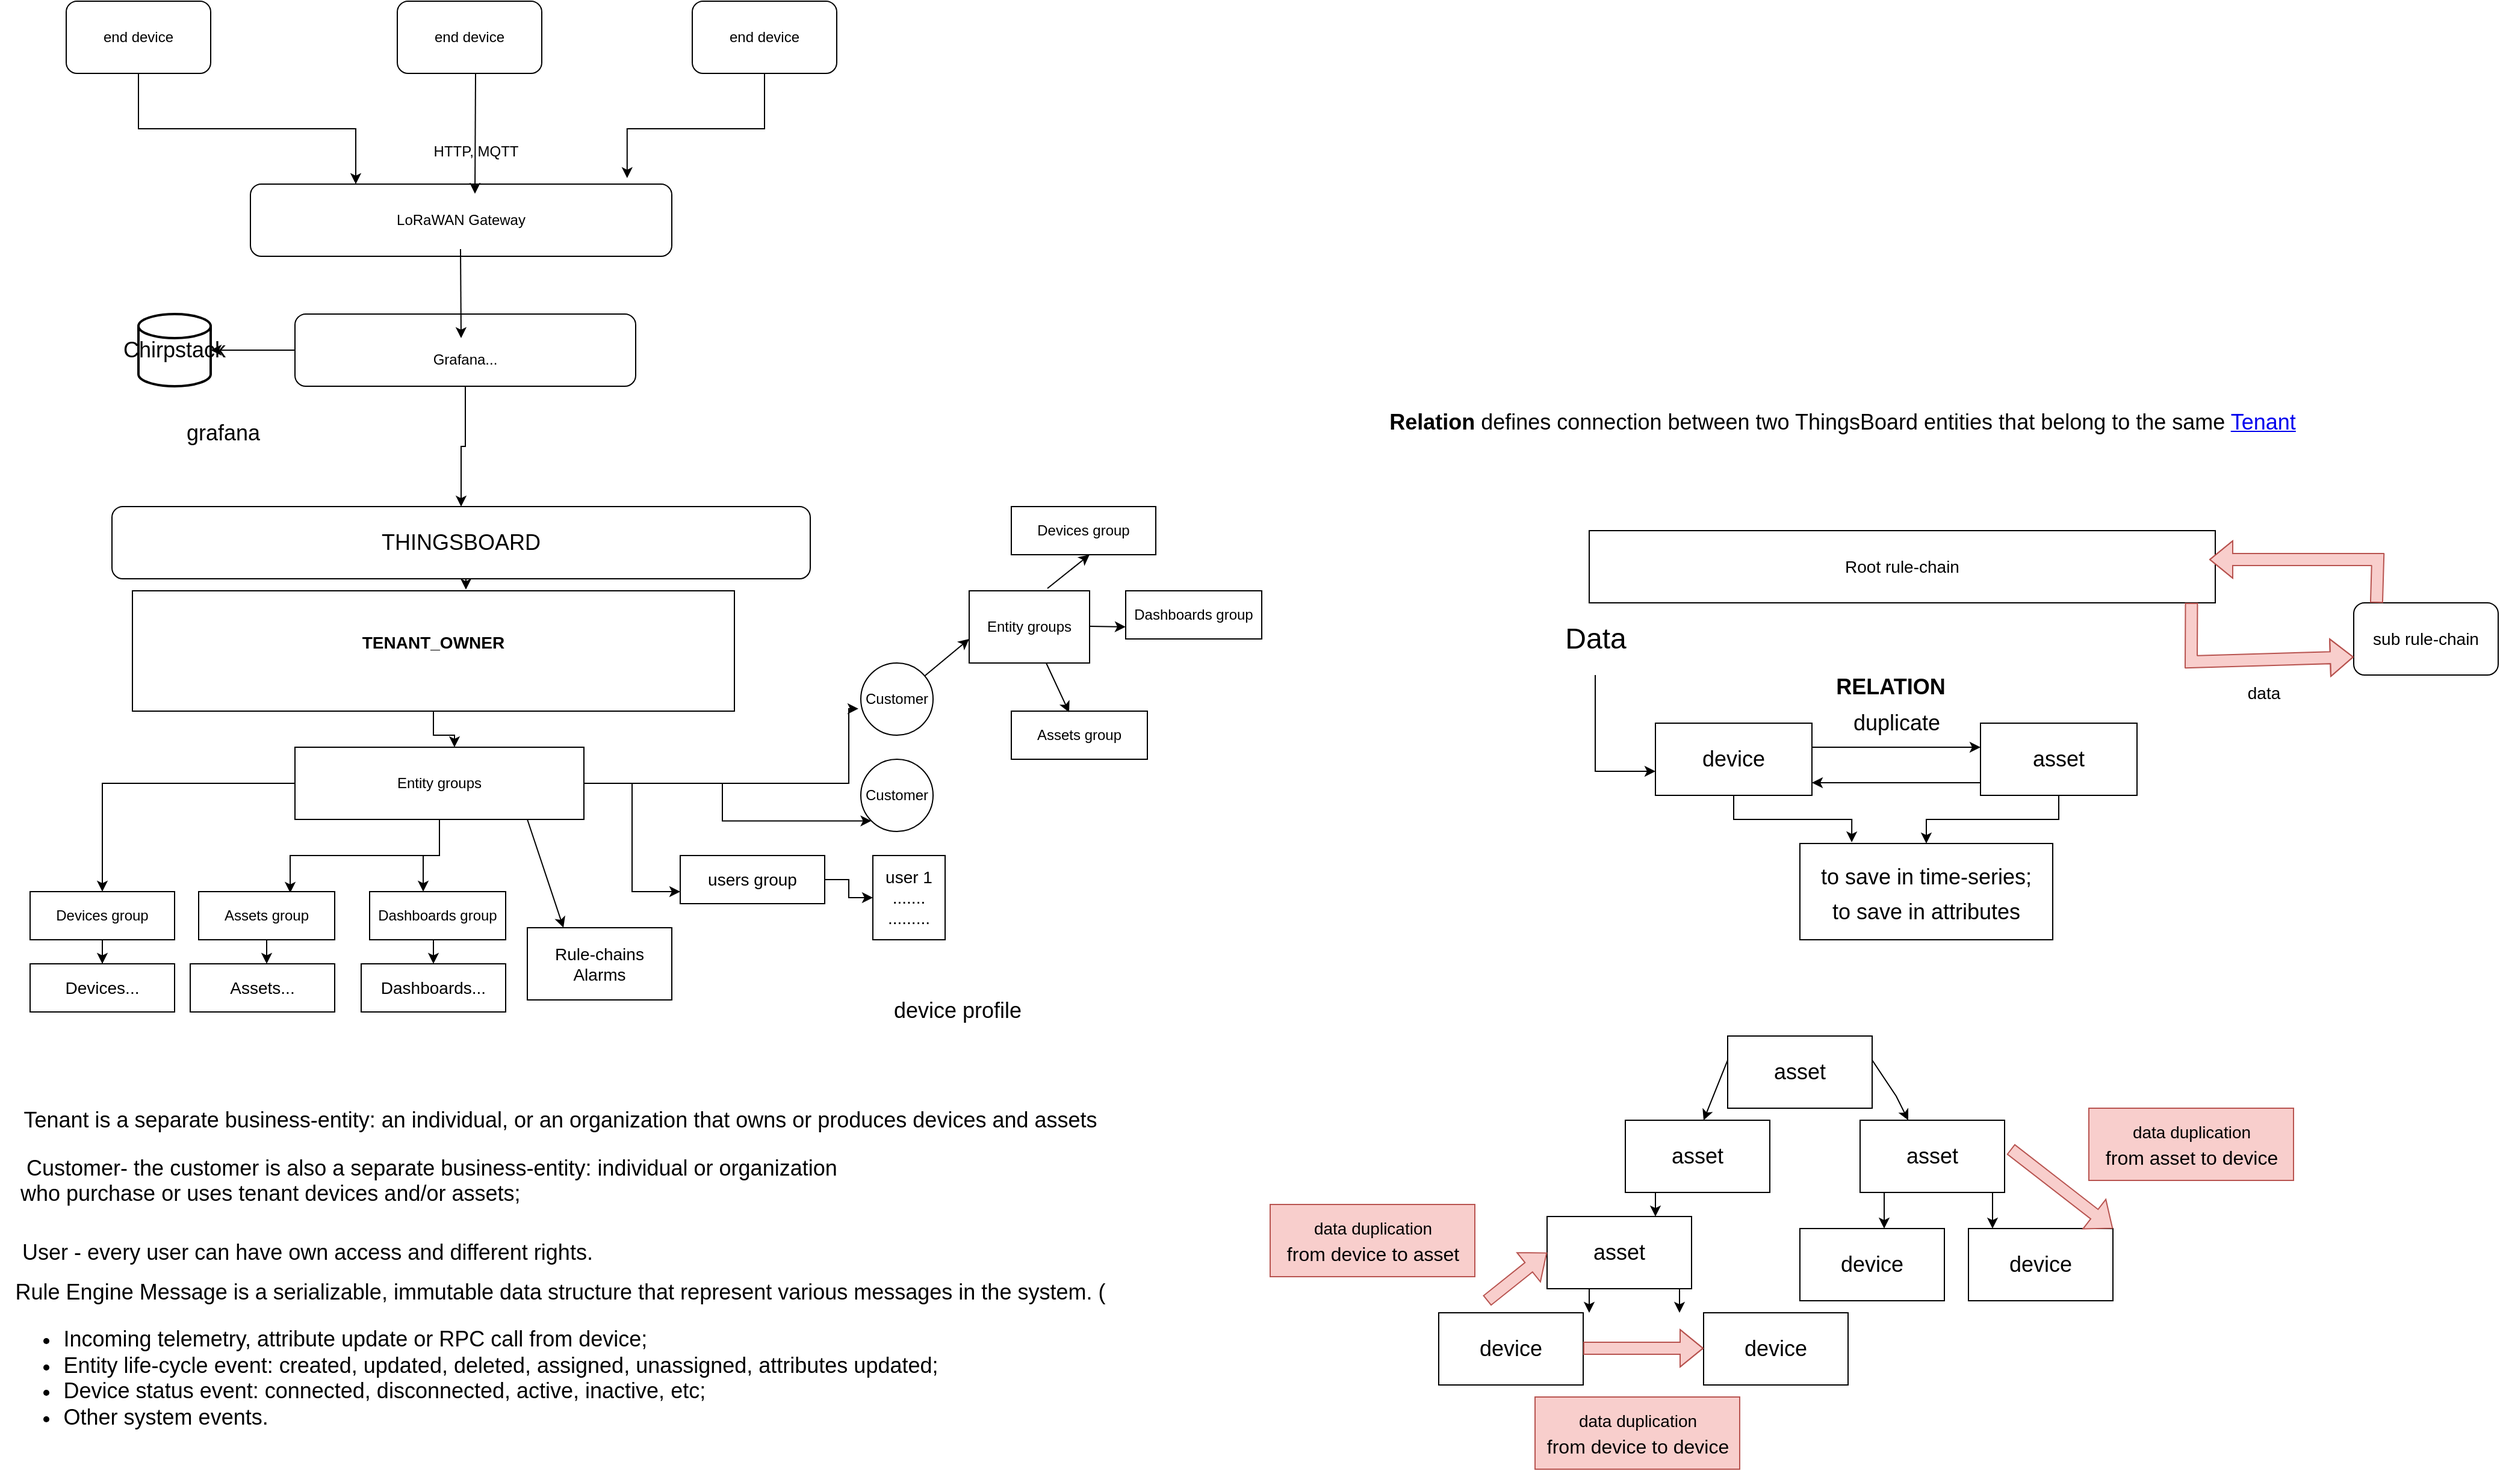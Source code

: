 <mxfile version="20.6.2" type="github">
  <diagram id="YdTPJb5UWJcWr6Y335Vw" name="Page-1">
    <mxGraphModel dx="2163" dy="1056" grid="1" gridSize="10" guides="1" tooltips="1" connect="1" arrows="1" fold="1" page="1" pageScale="1" pageWidth="850" pageHeight="1100" math="0" shadow="0">
      <root>
        <mxCell id="0" />
        <mxCell id="1" parent="0" />
        <mxCell id="A9x_XRPvzb_1saYjgbG5-6" style="edgeStyle=orthogonalEdgeStyle;rounded=0;orthogonalLoop=1;jettySize=auto;html=1;exitX=0.5;exitY=1;exitDx=0;exitDy=0;entryX=0.25;entryY=0;entryDx=0;entryDy=0;" edge="1" parent="1" source="A9x_XRPvzb_1saYjgbG5-1" target="A9x_XRPvzb_1saYjgbG5-4">
          <mxGeometry relative="1" as="geometry" />
        </mxCell>
        <mxCell id="A9x_XRPvzb_1saYjgbG5-1" value="end device" style="rounded=1;whiteSpace=wrap;html=1;" vertex="1" parent="1">
          <mxGeometry x="60" y="20" width="120" height="60" as="geometry" />
        </mxCell>
        <mxCell id="A9x_XRPvzb_1saYjgbG5-2" value="end device" style="rounded=1;whiteSpace=wrap;html=1;" vertex="1" parent="1">
          <mxGeometry x="335" y="20" width="120" height="60" as="geometry" />
        </mxCell>
        <mxCell id="A9x_XRPvzb_1saYjgbG5-10" style="edgeStyle=orthogonalEdgeStyle;rounded=0;orthogonalLoop=1;jettySize=auto;html=1;exitX=0.5;exitY=1;exitDx=0;exitDy=0;entryX=0.894;entryY=-0.083;entryDx=0;entryDy=0;entryPerimeter=0;" edge="1" parent="1" source="A9x_XRPvzb_1saYjgbG5-3" target="A9x_XRPvzb_1saYjgbG5-4">
          <mxGeometry relative="1" as="geometry" />
        </mxCell>
        <mxCell id="A9x_XRPvzb_1saYjgbG5-3" value="end device" style="rounded=1;whiteSpace=wrap;html=1;" vertex="1" parent="1">
          <mxGeometry x="580" y="20" width="120" height="60" as="geometry" />
        </mxCell>
        <mxCell id="A9x_XRPvzb_1saYjgbG5-4" value="LoRaWAN Gateway" style="rounded=1;whiteSpace=wrap;html=1;" vertex="1" parent="1">
          <mxGeometry x="213" y="172" width="350" height="60" as="geometry" />
        </mxCell>
        <mxCell id="A9x_XRPvzb_1saYjgbG5-11" value="" style="endArrow=classic;html=1;rounded=0;" edge="1" parent="1">
          <mxGeometry width="50" height="50" relative="1" as="geometry">
            <mxPoint x="400" y="80" as="sourcePoint" />
            <mxPoint x="399.5" y="180" as="targetPoint" />
            <Array as="points" />
          </mxGeometry>
        </mxCell>
        <mxCell id="A9x_XRPvzb_1saYjgbG5-35" style="edgeStyle=orthogonalEdgeStyle;rounded=0;orthogonalLoop=1;jettySize=auto;html=1;exitX=0.5;exitY=1;exitDx=0;exitDy=0;fontSize=14;" edge="1" parent="1" source="A9x_XRPvzb_1saYjgbG5-13" target="A9x_XRPvzb_1saYjgbG5-19">
          <mxGeometry relative="1" as="geometry" />
        </mxCell>
        <mxCell id="A9x_XRPvzb_1saYjgbG5-130" value="" style="edgeStyle=orthogonalEdgeStyle;rounded=0;orthogonalLoop=1;jettySize=auto;html=1;fontSize=18;" edge="1" parent="1" source="A9x_XRPvzb_1saYjgbG5-13" target="A9x_XRPvzb_1saYjgbG5-129">
          <mxGeometry relative="1" as="geometry" />
        </mxCell>
        <mxCell id="A9x_XRPvzb_1saYjgbG5-13" value="&lt;br&gt;Grafana..." style="rounded=1;whiteSpace=wrap;html=1;" vertex="1" parent="1">
          <mxGeometry x="250" y="280" width="283" height="60" as="geometry" />
        </mxCell>
        <mxCell id="A9x_XRPvzb_1saYjgbG5-36" style="edgeStyle=orthogonalEdgeStyle;rounded=0;orthogonalLoop=1;jettySize=auto;html=1;exitX=0.5;exitY=1;exitDx=0;exitDy=0;entryX=0.554;entryY=-0.01;entryDx=0;entryDy=0;entryPerimeter=0;fontSize=14;" edge="1" parent="1" source="A9x_XRPvzb_1saYjgbG5-19" target="A9x_XRPvzb_1saYjgbG5-34">
          <mxGeometry relative="1" as="geometry" />
        </mxCell>
        <mxCell id="A9x_XRPvzb_1saYjgbG5-19" value="&lt;font style=&quot;font-size: 18px;&quot;&gt;THINGSBOARD&lt;/font&gt;" style="rounded=1;whiteSpace=wrap;html=1;" vertex="1" parent="1">
          <mxGeometry x="98" y="440" width="580" height="60" as="geometry" />
        </mxCell>
        <mxCell id="A9x_XRPvzb_1saYjgbG5-23" value="" style="endArrow=classic;html=1;rounded=0;" edge="1" parent="1">
          <mxGeometry width="50" height="50" relative="1" as="geometry">
            <mxPoint x="387.5" y="225.98" as="sourcePoint" />
            <mxPoint x="388" y="300" as="targetPoint" />
          </mxGeometry>
        </mxCell>
        <mxCell id="A9x_XRPvzb_1saYjgbG5-24" value="HTTP, MQTT" style="text;html=1;align=center;verticalAlign=middle;resizable=0;points=[];autosize=1;strokeColor=none;fillColor=none;" vertex="1" parent="1">
          <mxGeometry x="355" y="130" width="90" height="30" as="geometry" />
        </mxCell>
        <mxCell id="A9x_XRPvzb_1saYjgbG5-25" value="Customer" style="ellipse;whiteSpace=wrap;html=1;aspect=fixed;" vertex="1" parent="1">
          <mxGeometry x="720" y="650" width="60" height="60" as="geometry" />
        </mxCell>
        <mxCell id="A9x_XRPvzb_1saYjgbG5-26" value="Customer" style="ellipse;whiteSpace=wrap;html=1;aspect=fixed;" vertex="1" parent="1">
          <mxGeometry x="720" y="570" width="60" height="60" as="geometry" />
        </mxCell>
        <mxCell id="A9x_XRPvzb_1saYjgbG5-29" style="edgeStyle=orthogonalEdgeStyle;rounded=0;orthogonalLoop=1;jettySize=auto;html=1;entryX=0.5;entryY=0;entryDx=0;entryDy=0;" edge="1" parent="1" source="A9x_XRPvzb_1saYjgbG5-27" target="A9x_XRPvzb_1saYjgbG5-28">
          <mxGeometry relative="1" as="geometry" />
        </mxCell>
        <mxCell id="A9x_XRPvzb_1saYjgbG5-38" style="edgeStyle=orthogonalEdgeStyle;rounded=0;orthogonalLoop=1;jettySize=auto;html=1;entryX=0.673;entryY=0.025;entryDx=0;entryDy=0;entryPerimeter=0;fontSize=14;" edge="1" parent="1" source="A9x_XRPvzb_1saYjgbG5-27" target="A9x_XRPvzb_1saYjgbG5-30">
          <mxGeometry relative="1" as="geometry" />
        </mxCell>
        <mxCell id="A9x_XRPvzb_1saYjgbG5-43" style="edgeStyle=orthogonalEdgeStyle;rounded=0;orthogonalLoop=1;jettySize=auto;html=1;fontSize=14;entryX=-0.033;entryY=0.633;entryDx=0;entryDy=0;entryPerimeter=0;" edge="1" parent="1" source="A9x_XRPvzb_1saYjgbG5-27" target="A9x_XRPvzb_1saYjgbG5-26">
          <mxGeometry relative="1" as="geometry">
            <mxPoint x="710" y="630" as="targetPoint" />
            <Array as="points">
              <mxPoint x="710" y="670" />
              <mxPoint x="710" y="608" />
            </Array>
          </mxGeometry>
        </mxCell>
        <mxCell id="A9x_XRPvzb_1saYjgbG5-46" style="edgeStyle=orthogonalEdgeStyle;rounded=0;orthogonalLoop=1;jettySize=auto;html=1;entryX=0;entryY=1;entryDx=0;entryDy=0;fontSize=14;" edge="1" parent="1" source="A9x_XRPvzb_1saYjgbG5-27" target="A9x_XRPvzb_1saYjgbG5-25">
          <mxGeometry relative="1" as="geometry">
            <Array as="points">
              <mxPoint x="605" y="670" />
              <mxPoint x="605" y="701" />
            </Array>
          </mxGeometry>
        </mxCell>
        <mxCell id="A9x_XRPvzb_1saYjgbG5-47" style="edgeStyle=orthogonalEdgeStyle;rounded=0;orthogonalLoop=1;jettySize=auto;html=1;entryX=0;entryY=0.75;entryDx=0;entryDy=0;fontSize=14;" edge="1" parent="1" source="A9x_XRPvzb_1saYjgbG5-27" target="A9x_XRPvzb_1saYjgbG5-41">
          <mxGeometry relative="1" as="geometry" />
        </mxCell>
        <mxCell id="A9x_XRPvzb_1saYjgbG5-52" style="edgeStyle=orthogonalEdgeStyle;rounded=0;orthogonalLoop=1;jettySize=auto;html=1;entryX=0.394;entryY=0;entryDx=0;entryDy=0;entryPerimeter=0;fontSize=14;" edge="1" parent="1" source="A9x_XRPvzb_1saYjgbG5-27" target="A9x_XRPvzb_1saYjgbG5-50">
          <mxGeometry relative="1" as="geometry" />
        </mxCell>
        <mxCell id="A9x_XRPvzb_1saYjgbG5-27" value="Entity groups" style="rounded=0;whiteSpace=wrap;html=1;" vertex="1" parent="1">
          <mxGeometry x="250" y="640" width="240" height="60" as="geometry" />
        </mxCell>
        <mxCell id="A9x_XRPvzb_1saYjgbG5-40" style="edgeStyle=orthogonalEdgeStyle;rounded=0;orthogonalLoop=1;jettySize=auto;html=1;exitX=0.5;exitY=1;exitDx=0;exitDy=0;fontSize=14;" edge="1" parent="1" source="A9x_XRPvzb_1saYjgbG5-28" target="A9x_XRPvzb_1saYjgbG5-39">
          <mxGeometry relative="1" as="geometry" />
        </mxCell>
        <mxCell id="A9x_XRPvzb_1saYjgbG5-28" value="Devices group" style="rounded=0;whiteSpace=wrap;html=1;" vertex="1" parent="1">
          <mxGeometry x="30" y="760" width="120" height="40" as="geometry" />
        </mxCell>
        <mxCell id="A9x_XRPvzb_1saYjgbG5-55" value="" style="edgeStyle=orthogonalEdgeStyle;rounded=0;orthogonalLoop=1;jettySize=auto;html=1;fontSize=14;" edge="1" parent="1" source="A9x_XRPvzb_1saYjgbG5-30" target="A9x_XRPvzb_1saYjgbG5-53">
          <mxGeometry relative="1" as="geometry">
            <Array as="points">
              <mxPoint x="227" y="800" />
              <mxPoint x="227" y="800" />
            </Array>
          </mxGeometry>
        </mxCell>
        <mxCell id="A9x_XRPvzb_1saYjgbG5-30" value="Assets group" style="rounded=0;whiteSpace=wrap;html=1;" vertex="1" parent="1">
          <mxGeometry x="170" y="760" width="113" height="40" as="geometry" />
        </mxCell>
        <mxCell id="A9x_XRPvzb_1saYjgbG5-37" style="edgeStyle=orthogonalEdgeStyle;rounded=0;orthogonalLoop=1;jettySize=auto;html=1;entryX=0.552;entryY=0;entryDx=0;entryDy=0;entryPerimeter=0;fontSize=14;" edge="1" parent="1" source="A9x_XRPvzb_1saYjgbG5-34" target="A9x_XRPvzb_1saYjgbG5-27">
          <mxGeometry relative="1" as="geometry" />
        </mxCell>
        <mxCell id="A9x_XRPvzb_1saYjgbG5-34" value="&lt;div&gt;&lt;b&gt;&lt;font style=&quot;font-size: 14px;&quot;&gt;TENANT_OWNER&lt;/font&gt;&lt;/b&gt;&lt;br&gt;&lt;/div&gt;&lt;div&gt;&lt;br&gt;&lt;/div&gt;" style="rounded=0;whiteSpace=wrap;html=1;" vertex="1" parent="1">
          <mxGeometry x="115" y="510" width="500" height="100" as="geometry" />
        </mxCell>
        <mxCell id="A9x_XRPvzb_1saYjgbG5-39" value="Devices..." style="rounded=0;whiteSpace=wrap;html=1;fontSize=14;" vertex="1" parent="1">
          <mxGeometry x="30" y="820" width="120" height="40" as="geometry" />
        </mxCell>
        <mxCell id="A9x_XRPvzb_1saYjgbG5-49" value="" style="edgeStyle=orthogonalEdgeStyle;rounded=0;orthogonalLoop=1;jettySize=auto;html=1;fontSize=14;" edge="1" parent="1" source="A9x_XRPvzb_1saYjgbG5-41" target="A9x_XRPvzb_1saYjgbG5-48">
          <mxGeometry relative="1" as="geometry" />
        </mxCell>
        <mxCell id="A9x_XRPvzb_1saYjgbG5-41" value="users group" style="whiteSpace=wrap;html=1;rounded=0;fontSize=14;" vertex="1" parent="1">
          <mxGeometry x="570" y="730" width="120" height="40" as="geometry" />
        </mxCell>
        <mxCell id="A9x_XRPvzb_1saYjgbG5-48" value="user 1&lt;br&gt;.......&lt;br&gt;........." style="whiteSpace=wrap;html=1;rounded=0;fontSize=14;" vertex="1" parent="1">
          <mxGeometry x="730" y="730" width="60" height="70" as="geometry" />
        </mxCell>
        <mxCell id="A9x_XRPvzb_1saYjgbG5-56" value="" style="edgeStyle=orthogonalEdgeStyle;rounded=0;orthogonalLoop=1;jettySize=auto;html=1;fontSize=14;entryX=0.5;entryY=0;entryDx=0;entryDy=0;" edge="1" parent="1" target="A9x_XRPvzb_1saYjgbG5-54">
          <mxGeometry relative="1" as="geometry">
            <mxPoint x="388" y="800" as="sourcePoint" />
          </mxGeometry>
        </mxCell>
        <mxCell id="A9x_XRPvzb_1saYjgbG5-50" value="Dashboards group" style="rounded=0;whiteSpace=wrap;html=1;" vertex="1" parent="1">
          <mxGeometry x="312" y="760" width="113" height="40" as="geometry" />
        </mxCell>
        <mxCell id="A9x_XRPvzb_1saYjgbG5-53" value="Assets..." style="rounded=0;whiteSpace=wrap;html=1;fontSize=14;" vertex="1" parent="1">
          <mxGeometry x="163" y="820" width="120" height="40" as="geometry" />
        </mxCell>
        <mxCell id="A9x_XRPvzb_1saYjgbG5-54" value="Dashboards..." style="rounded=0;whiteSpace=wrap;html=1;fontSize=14;" vertex="1" parent="1">
          <mxGeometry x="305" y="820" width="120" height="40" as="geometry" />
        </mxCell>
        <mxCell id="A9x_XRPvzb_1saYjgbG5-57" value="Root rule-chain" style="rounded=0;whiteSpace=wrap;html=1;fontSize=14;" vertex="1" parent="1">
          <mxGeometry x="1325" y="460" width="520" height="60" as="geometry" />
        </mxCell>
        <mxCell id="A9x_XRPvzb_1saYjgbG5-58" value="&lt;font style=&quot;font-size: 18px;&quot;&gt;&lt;b&gt;RELATION&lt;/b&gt;&lt;/font&gt;" style="text;html=1;align=center;verticalAlign=middle;resizable=0;points=[];autosize=1;strokeColor=none;fillColor=none;fontSize=14;" vertex="1" parent="1">
          <mxGeometry x="1520" y="570" width="110" height="40" as="geometry" />
        </mxCell>
        <mxCell id="A9x_XRPvzb_1saYjgbG5-61" value="" style="edgeStyle=orthogonalEdgeStyle;rounded=0;orthogonalLoop=1;jettySize=auto;html=1;fontSize=18;" edge="1" parent="1" source="A9x_XRPvzb_1saYjgbG5-59" target="A9x_XRPvzb_1saYjgbG5-60">
          <mxGeometry relative="1" as="geometry">
            <Array as="points">
              <mxPoint x="1560" y="640" />
              <mxPoint x="1560" y="640" />
            </Array>
          </mxGeometry>
        </mxCell>
        <mxCell id="A9x_XRPvzb_1saYjgbG5-67" style="edgeStyle=orthogonalEdgeStyle;rounded=0;orthogonalLoop=1;jettySize=auto;html=1;entryX=0.205;entryY=-0.012;entryDx=0;entryDy=0;entryPerimeter=0;fontSize=18;" edge="1" parent="1" source="A9x_XRPvzb_1saYjgbG5-59" target="A9x_XRPvzb_1saYjgbG5-66">
          <mxGeometry relative="1" as="geometry" />
        </mxCell>
        <mxCell id="A9x_XRPvzb_1saYjgbG5-59" value="device" style="rounded=0;whiteSpace=wrap;html=1;fontSize=18;" vertex="1" parent="1">
          <mxGeometry x="1380" y="620" width="130" height="60" as="geometry" />
        </mxCell>
        <mxCell id="A9x_XRPvzb_1saYjgbG5-68" style="edgeStyle=orthogonalEdgeStyle;rounded=0;orthogonalLoop=1;jettySize=auto;html=1;fontSize=18;" edge="1" parent="1" source="A9x_XRPvzb_1saYjgbG5-60" target="A9x_XRPvzb_1saYjgbG5-66">
          <mxGeometry relative="1" as="geometry" />
        </mxCell>
        <mxCell id="A9x_XRPvzb_1saYjgbG5-60" value="asset" style="rounded=0;whiteSpace=wrap;html=1;fontSize=18;" vertex="1" parent="1">
          <mxGeometry x="1650" y="620" width="130" height="60" as="geometry" />
        </mxCell>
        <mxCell id="A9x_XRPvzb_1saYjgbG5-62" value="duplicate" style="text;html=1;align=center;verticalAlign=middle;resizable=0;points=[];autosize=1;strokeColor=none;fillColor=none;fontSize=18;" vertex="1" parent="1">
          <mxGeometry x="1530" y="600" width="100" height="40" as="geometry" />
        </mxCell>
        <mxCell id="A9x_XRPvzb_1saYjgbG5-64" value="" style="endArrow=classic;html=1;rounded=0;fontSize=18;" edge="1" parent="1">
          <mxGeometry width="50" height="50" relative="1" as="geometry">
            <mxPoint x="1330" y="580" as="sourcePoint" />
            <mxPoint x="1380" y="660" as="targetPoint" />
            <Array as="points">
              <mxPoint x="1330" y="660" />
            </Array>
          </mxGeometry>
        </mxCell>
        <mxCell id="A9x_XRPvzb_1saYjgbG5-65" value="&lt;font style=&quot;font-size: 24px;&quot;&gt;Data&lt;/font&gt;" style="text;html=1;align=center;verticalAlign=middle;resizable=0;points=[];autosize=1;strokeColor=none;fillColor=none;fontSize=18;" vertex="1" parent="1">
          <mxGeometry x="1295" y="530" width="70" height="40" as="geometry" />
        </mxCell>
        <mxCell id="A9x_XRPvzb_1saYjgbG5-66" value="&lt;font style=&quot;font-size: 18px;&quot;&gt;to save in time-series;&lt;br&gt;to save in attributes&lt;br&gt;&lt;/font&gt;" style="rounded=0;whiteSpace=wrap;html=1;fontSize=24;" vertex="1" parent="1">
          <mxGeometry x="1500" y="720" width="210" height="80" as="geometry" />
        </mxCell>
        <mxCell id="A9x_XRPvzb_1saYjgbG5-69" value="" style="endArrow=classic;html=1;rounded=0;fontSize=18;" edge="1" parent="1">
          <mxGeometry width="50" height="50" relative="1" as="geometry">
            <mxPoint x="1650" y="669.5" as="sourcePoint" />
            <mxPoint x="1510" y="669.5" as="targetPoint" />
          </mxGeometry>
        </mxCell>
        <mxCell id="A9x_XRPvzb_1saYjgbG5-70" value="&lt;b&gt;Relation&lt;/b&gt; defines connection between two ThingsBoard entities that belong to the same &lt;a href=&quot;https://thingsboard.io/docs/user-guide/ui/tenants/&quot;&gt;Tenant&lt;/a&gt;" style="text;html=1;align=center;verticalAlign=middle;resizable=0;points=[];autosize=1;strokeColor=none;fillColor=none;fontSize=18;" vertex="1" parent="1">
          <mxGeometry x="1145" y="350" width="780" height="40" as="geometry" />
        </mxCell>
        <mxCell id="A9x_XRPvzb_1saYjgbG5-71" value="asset" style="whiteSpace=wrap;html=1;fontSize=18;" vertex="1" parent="1">
          <mxGeometry x="1440" y="880" width="120" height="60" as="geometry" />
        </mxCell>
        <mxCell id="A9x_XRPvzb_1saYjgbG5-96" style="edgeStyle=orthogonalEdgeStyle;rounded=0;orthogonalLoop=1;jettySize=auto;html=1;entryX=0.75;entryY=0;entryDx=0;entryDy=0;fontSize=18;exitX=0.25;exitY=1;exitDx=0;exitDy=0;" edge="1" parent="1" source="A9x_XRPvzb_1saYjgbG5-73" target="A9x_XRPvzb_1saYjgbG5-77">
          <mxGeometry relative="1" as="geometry" />
        </mxCell>
        <mxCell id="A9x_XRPvzb_1saYjgbG5-73" value="asset" style="whiteSpace=wrap;html=1;fontSize=18;" vertex="1" parent="1">
          <mxGeometry x="1355" y="950" width="120" height="60" as="geometry" />
        </mxCell>
        <mxCell id="A9x_XRPvzb_1saYjgbG5-74" value="asset" style="whiteSpace=wrap;html=1;fontSize=18;" vertex="1" parent="1">
          <mxGeometry x="1550" y="950" width="120" height="60" as="geometry" />
        </mxCell>
        <mxCell id="A9x_XRPvzb_1saYjgbG5-75" value="device" style="whiteSpace=wrap;html=1;fontSize=18;" vertex="1" parent="1">
          <mxGeometry x="1500" y="1040" width="120" height="60" as="geometry" />
        </mxCell>
        <mxCell id="A9x_XRPvzb_1saYjgbG5-76" value="device" style="whiteSpace=wrap;html=1;fontSize=18;" vertex="1" parent="1">
          <mxGeometry x="1640" y="1040" width="120" height="60" as="geometry" />
        </mxCell>
        <mxCell id="A9x_XRPvzb_1saYjgbG5-77" value="asset" style="whiteSpace=wrap;html=1;fontSize=18;" vertex="1" parent="1">
          <mxGeometry x="1290" y="1030" width="120" height="60" as="geometry" />
        </mxCell>
        <mxCell id="A9x_XRPvzb_1saYjgbG5-79" value="device" style="whiteSpace=wrap;html=1;fontSize=18;" vertex="1" parent="1">
          <mxGeometry x="1200" y="1110" width="120" height="60" as="geometry" />
        </mxCell>
        <mxCell id="A9x_XRPvzb_1saYjgbG5-115" value="" style="edgeStyle=orthogonalEdgeStyle;rounded=0;orthogonalLoop=1;jettySize=auto;html=1;fontSize=14;" edge="1" parent="1" source="A9x_XRPvzb_1saYjgbG5-80" target="A9x_XRPvzb_1saYjgbG5-79">
          <mxGeometry relative="1" as="geometry" />
        </mxCell>
        <mxCell id="A9x_XRPvzb_1saYjgbG5-80" value="device" style="whiteSpace=wrap;html=1;fontSize=18;" vertex="1" parent="1">
          <mxGeometry x="1420" y="1110" width="120" height="60" as="geometry" />
        </mxCell>
        <mxCell id="A9x_XRPvzb_1saYjgbG5-81" value="" style="endArrow=classic;html=1;rounded=0;fontSize=18;" edge="1" parent="1">
          <mxGeometry width="50" height="50" relative="1" as="geometry">
            <mxPoint x="1440" y="900" as="sourcePoint" />
            <mxPoint x="1420" y="950" as="targetPoint" />
          </mxGeometry>
        </mxCell>
        <mxCell id="A9x_XRPvzb_1saYjgbG5-87" value="" style="endArrow=classic;html=1;rounded=0;fontSize=18;" edge="1" parent="1">
          <mxGeometry width="50" height="50" relative="1" as="geometry">
            <mxPoint x="1560" y="900" as="sourcePoint" />
            <mxPoint x="1590" y="950" as="targetPoint" />
            <Array as="points">
              <mxPoint x="1580" y="930" />
            </Array>
          </mxGeometry>
        </mxCell>
        <mxCell id="A9x_XRPvzb_1saYjgbG5-88" value="Entity groups" style="rounded=0;whiteSpace=wrap;html=1;" vertex="1" parent="1">
          <mxGeometry x="810" y="510" width="100" height="60" as="geometry" />
        </mxCell>
        <mxCell id="A9x_XRPvzb_1saYjgbG5-89" value="" style="endArrow=classic;html=1;rounded=0;fontSize=18;" edge="1" parent="1" source="A9x_XRPvzb_1saYjgbG5-26">
          <mxGeometry width="50" height="50" relative="1" as="geometry">
            <mxPoint x="780" y="590" as="sourcePoint" />
            <mxPoint x="810" y="550" as="targetPoint" />
          </mxGeometry>
        </mxCell>
        <mxCell id="A9x_XRPvzb_1saYjgbG5-90" value="Devices group" style="rounded=0;whiteSpace=wrap;html=1;" vertex="1" parent="1">
          <mxGeometry x="845" y="440" width="120" height="40" as="geometry" />
        </mxCell>
        <mxCell id="A9x_XRPvzb_1saYjgbG5-91" value="Assets group" style="rounded=0;whiteSpace=wrap;html=1;" vertex="1" parent="1">
          <mxGeometry x="845" y="610" width="113" height="40" as="geometry" />
        </mxCell>
        <mxCell id="A9x_XRPvzb_1saYjgbG5-92" value="Dashboards group" style="rounded=0;whiteSpace=wrap;html=1;" vertex="1" parent="1">
          <mxGeometry x="940" y="510" width="113" height="40" as="geometry" />
        </mxCell>
        <mxCell id="A9x_XRPvzb_1saYjgbG5-93" value="" style="endArrow=classic;html=1;rounded=0;fontSize=18;exitX=0.65;exitY=-0.033;exitDx=0;exitDy=0;exitPerimeter=0;" edge="1" parent="1" source="A9x_XRPvzb_1saYjgbG5-88">
          <mxGeometry width="50" height="50" relative="1" as="geometry">
            <mxPoint x="865" y="520" as="sourcePoint" />
            <mxPoint x="910" y="480" as="targetPoint" />
          </mxGeometry>
        </mxCell>
        <mxCell id="A9x_XRPvzb_1saYjgbG5-94" value="" style="endArrow=classic;html=1;rounded=0;fontSize=18;entryX=0.425;entryY=0.025;entryDx=0;entryDy=0;entryPerimeter=0;" edge="1" parent="1" source="A9x_XRPvzb_1saYjgbG5-88" target="A9x_XRPvzb_1saYjgbG5-91">
          <mxGeometry width="50" height="50" relative="1" as="geometry">
            <mxPoint x="871.5" y="570" as="sourcePoint" />
            <mxPoint x="931.5" y="590" as="targetPoint" />
          </mxGeometry>
        </mxCell>
        <mxCell id="A9x_XRPvzb_1saYjgbG5-95" value="" style="endArrow=classic;html=1;rounded=0;fontSize=18;entryX=0;entryY=0.75;entryDx=0;entryDy=0;" edge="1" parent="1" target="A9x_XRPvzb_1saYjgbG5-92">
          <mxGeometry width="50" height="50" relative="1" as="geometry">
            <mxPoint x="910.002" y="539.5" as="sourcePoint" />
            <mxPoint x="953.76" y="539.5" as="targetPoint" />
          </mxGeometry>
        </mxCell>
        <mxCell id="A9x_XRPvzb_1saYjgbG5-100" value="" style="endArrow=classic;html=1;rounded=0;fontSize=18;" edge="1" parent="1">
          <mxGeometry width="50" height="50" relative="1" as="geometry">
            <mxPoint x="1570" y="1010" as="sourcePoint" />
            <mxPoint x="1570" y="1040" as="targetPoint" />
          </mxGeometry>
        </mxCell>
        <mxCell id="A9x_XRPvzb_1saYjgbG5-102" value="" style="endArrow=classic;html=1;rounded=0;fontSize=18;" edge="1" parent="1">
          <mxGeometry width="50" height="50" relative="1" as="geometry">
            <mxPoint x="1660" y="1010" as="sourcePoint" />
            <mxPoint x="1660" y="1040" as="targetPoint" />
          </mxGeometry>
        </mxCell>
        <mxCell id="A9x_XRPvzb_1saYjgbG5-103" value="" style="endArrow=classic;html=1;rounded=0;fontSize=18;" edge="1" parent="1">
          <mxGeometry width="50" height="50" relative="1" as="geometry">
            <mxPoint x="1325" y="1090" as="sourcePoint" />
            <mxPoint x="1325" y="1110" as="targetPoint" />
          </mxGeometry>
        </mxCell>
        <mxCell id="A9x_XRPvzb_1saYjgbG5-104" value="" style="endArrow=classic;html=1;rounded=0;fontSize=18;" edge="1" parent="1">
          <mxGeometry width="50" height="50" relative="1" as="geometry">
            <mxPoint x="1400" y="1090" as="sourcePoint" />
            <mxPoint x="1400" y="1110" as="targetPoint" />
          </mxGeometry>
        </mxCell>
        <mxCell id="A9x_XRPvzb_1saYjgbG5-108" value="&lt;div&gt;&lt;font style=&quot;font-size: 14px;&quot;&gt;data duplication&lt;/font&gt;&lt;/div&gt;&lt;div&gt;&lt;font size=&quot;3&quot;&gt;from device to asset&lt;br&gt;&lt;/font&gt;&lt;/div&gt;" style="text;html=1;align=center;verticalAlign=middle;resizable=0;points=[];autosize=1;strokeColor=#b85450;fillColor=#f8cecc;fontSize=18;" vertex="1" parent="1">
          <mxGeometry x="1060" y="1020" width="170" height="60" as="geometry" />
        </mxCell>
        <mxCell id="A9x_XRPvzb_1saYjgbG5-109" value="" style="shape=flexArrow;endArrow=classic;html=1;rounded=0;fontSize=18;fillColor=#f8cecc;strokeColor=#b85450;entryX=0;entryY=0.5;entryDx=0;entryDy=0;" edge="1" parent="1" target="A9x_XRPvzb_1saYjgbG5-77">
          <mxGeometry width="50" height="50" relative="1" as="geometry">
            <mxPoint x="1240" y="1100" as="sourcePoint" />
            <mxPoint x="1200" y="980" as="targetPoint" />
          </mxGeometry>
        </mxCell>
        <mxCell id="A9x_XRPvzb_1saYjgbG5-110" value="" style="shape=flexArrow;endArrow=classic;html=1;rounded=0;fontSize=18;fillColor=#f8cecc;strokeColor=#b85450;exitX=1.042;exitY=0.4;exitDx=0;exitDy=0;exitPerimeter=0;" edge="1" parent="1" source="A9x_XRPvzb_1saYjgbG5-74">
          <mxGeometry width="50" height="50" relative="1" as="geometry">
            <mxPoint x="1760.04" y="890" as="sourcePoint" />
            <mxPoint x="1760" y="1040" as="targetPoint" />
          </mxGeometry>
        </mxCell>
        <mxCell id="A9x_XRPvzb_1saYjgbG5-111" value="&lt;div&gt;&lt;font style=&quot;font-size: 14px;&quot;&gt;data duplication&lt;/font&gt;&lt;/div&gt;&lt;div&gt;&lt;font size=&quot;3&quot;&gt;from asset to device&lt;br&gt;&lt;/font&gt;&lt;/div&gt;" style="text;html=1;align=center;verticalAlign=middle;resizable=0;points=[];autosize=1;strokeColor=#b85450;fillColor=#f8cecc;fontSize=18;" vertex="1" parent="1">
          <mxGeometry x="1740" y="940" width="170" height="60" as="geometry" />
        </mxCell>
        <mxCell id="A9x_XRPvzb_1saYjgbG5-112" value="&lt;div&gt;&lt;font style=&quot;font-size: 14px;&quot;&gt;data duplication&lt;/font&gt;&lt;/div&gt;&lt;div&gt;&lt;font size=&quot;3&quot;&gt;from device to device&lt;br&gt;&lt;/font&gt;&lt;/div&gt;" style="text;html=1;align=center;verticalAlign=middle;resizable=0;points=[];autosize=1;strokeColor=#b85450;fillColor=#f8cecc;fontSize=18;" vertex="1" parent="1">
          <mxGeometry x="1280" y="1180" width="170" height="60" as="geometry" />
        </mxCell>
        <mxCell id="A9x_XRPvzb_1saYjgbG5-113" value="" style="shape=flexArrow;endArrow=classic;html=1;rounded=0;fontSize=18;fillColor=#f8cecc;strokeColor=#b85450;width=10;endSize=6;" edge="1" parent="1">
          <mxGeometry width="50" height="50" relative="1" as="geometry">
            <mxPoint x="1320" y="1139.5" as="sourcePoint" />
            <mxPoint x="1420" y="1139.5" as="targetPoint" />
            <Array as="points">
              <mxPoint x="1360" y="1139.5" />
            </Array>
          </mxGeometry>
        </mxCell>
        <mxCell id="A9x_XRPvzb_1saYjgbG5-114" value="sub rule-chain" style="rounded=1;whiteSpace=wrap;html=1;fontSize=14;" vertex="1" parent="1">
          <mxGeometry x="1960" y="520" width="120" height="60" as="geometry" />
        </mxCell>
        <mxCell id="A9x_XRPvzb_1saYjgbG5-116" value="" style="shape=flexArrow;endArrow=classic;html=1;rounded=0;fontSize=18;fillColor=#f8cecc;strokeColor=#b85450;width=10;endSize=6;exitX=0.962;exitY=1;exitDx=0;exitDy=0;exitPerimeter=0;entryX=0;entryY=0.75;entryDx=0;entryDy=0;" edge="1" parent="1" source="A9x_XRPvzb_1saYjgbG5-57" target="A9x_XRPvzb_1saYjgbG5-114">
          <mxGeometry width="50" height="50" relative="1" as="geometry">
            <mxPoint x="1830" y="569" as="sourcePoint" />
            <mxPoint x="1930" y="569" as="targetPoint" />
            <Array as="points">
              <mxPoint x="1825" y="569" />
            </Array>
          </mxGeometry>
        </mxCell>
        <mxCell id="A9x_XRPvzb_1saYjgbG5-117" value="data" style="text;html=1;align=center;verticalAlign=middle;resizable=0;points=[];autosize=1;strokeColor=none;fillColor=none;fontSize=14;" vertex="1" parent="1">
          <mxGeometry x="1860" y="580" width="50" height="30" as="geometry" />
        </mxCell>
        <mxCell id="A9x_XRPvzb_1saYjgbG5-118" value="" style="shape=flexArrow;endArrow=classic;html=1;rounded=0;fontSize=18;fillColor=#f8cecc;strokeColor=#b85450;width=10;endSize=6;exitX=0.158;exitY=-0.067;exitDx=0;exitDy=0;exitPerimeter=0;" edge="1" parent="1">
          <mxGeometry width="50" height="50" relative="1" as="geometry">
            <mxPoint x="1978.96" y="519.98" as="sourcePoint" />
            <mxPoint x="1840" y="484" as="targetPoint" />
            <Array as="points">
              <mxPoint x="1980" y="484" />
            </Array>
          </mxGeometry>
        </mxCell>
        <mxCell id="A9x_XRPvzb_1saYjgbG5-119" value="&lt;font style=&quot;font-size: 18px;&quot;&gt;&lt;br&gt;&lt;/font&gt;&lt;div&gt;&lt;font style=&quot;font-size: 18px;&quot;&gt;&amp;nbsp;&lt;font style=&quot;font-size: 18px;&quot;&gt;Customer&lt;/font&gt;- the customer is also a separate business-entity: individual or organization &lt;br&gt;&lt;/font&gt;&lt;/div&gt;&lt;div&gt;&lt;font style=&quot;font-size: 18px;&quot;&gt;who purchase or uses tenant devices and/or assets;&lt;/font&gt;&lt;/div&gt;" style="text;html=1;align=left;verticalAlign=middle;resizable=0;points=[];autosize=1;strokeColor=none;fillColor=none;fontSize=14;" vertex="1" parent="1">
          <mxGeometry x="20" y="950" width="700" height="80" as="geometry" />
        </mxCell>
        <mxCell id="A9x_XRPvzb_1saYjgbG5-120" value="&lt;div&gt;Tenant &lt;font style=&quot;font-size: 18px;&quot;&gt;is a separate business-entity: an individual, or an organization that owns or produces devices and assets&lt;/font&gt;&lt;/div&gt;" style="text;html=1;align=center;verticalAlign=middle;resizable=0;points=[];autosize=1;strokeColor=none;fillColor=none;fontSize=18;" vertex="1" parent="1">
          <mxGeometry x="10" y="930" width="920" height="40" as="geometry" />
        </mxCell>
        <mxCell id="A9x_XRPvzb_1saYjgbG5-121" value="User - every user can have own access and different rights." style="text;html=1;align=center;verticalAlign=middle;resizable=0;points=[];autosize=1;strokeColor=none;fillColor=none;fontSize=18;" vertex="1" parent="1">
          <mxGeometry x="10" y="1040" width="500" height="40" as="geometry" />
        </mxCell>
        <mxCell id="A9x_XRPvzb_1saYjgbG5-122" value="Rule-chains Alarms" style="rounded=0;whiteSpace=wrap;html=1;fontSize=14;" vertex="1" parent="1">
          <mxGeometry x="443" y="790" width="120" height="60" as="geometry" />
        </mxCell>
        <mxCell id="A9x_XRPvzb_1saYjgbG5-123" value="" style="endArrow=classic;html=1;rounded=0;fontSize=18;" edge="1" parent="1">
          <mxGeometry width="50" height="50" relative="1" as="geometry">
            <mxPoint x="443" y="700" as="sourcePoint" />
            <mxPoint x="473" y="790" as="targetPoint" />
          </mxGeometry>
        </mxCell>
        <mxCell id="A9x_XRPvzb_1saYjgbG5-125" value="&lt;p&gt;Rule Engine Message is a serializable, immutable data structure that represent various messages in the system. (&lt;/p&gt;&lt;div align=&quot;left&quot;&gt;&lt;ul&gt;&lt;li&gt;Incoming telemetry, attribute update or RPC call from device;&lt;br&gt;&lt;/li&gt;&lt;li&gt;Entity life-cycle event: created, updated, deleted, assigned, unassigned, attributes updated;&lt;br&gt;&lt;/li&gt;&lt;li&gt;Device status event: connected, disconnected, active, inactive, etc;&lt;br&gt;&lt;/li&gt;&lt;li&gt;Other system events.&lt;/li&gt;&lt;/ul&gt;&lt;/div&gt;" style="text;html=1;align=center;verticalAlign=middle;resizable=0;points=[];autosize=1;strokeColor=none;fillColor=none;fontSize=18;" vertex="1" parent="1">
          <mxGeometry x="5" y="1050" width="930" height="190" as="geometry" />
        </mxCell>
        <mxCell id="A9x_XRPvzb_1saYjgbG5-129" value="Chirpstack" style="strokeWidth=2;html=1;shape=mxgraph.flowchart.database;whiteSpace=wrap;fontSize=18;" vertex="1" parent="1">
          <mxGeometry x="120" y="280" width="60" height="60" as="geometry" />
        </mxCell>
        <mxCell id="A9x_XRPvzb_1saYjgbG5-132" value="&lt;div&gt;grafana&lt;/div&gt;&lt;div&gt;&lt;br&gt;&lt;/div&gt;" style="text;html=1;align=center;verticalAlign=middle;resizable=0;points=[];autosize=1;strokeColor=none;fillColor=none;fontSize=18;" vertex="1" parent="1">
          <mxGeometry x="150" y="360" width="80" height="60" as="geometry" />
        </mxCell>
        <mxCell id="A9x_XRPvzb_1saYjgbG5-133" value="&lt;div&gt;device profile&lt;/div&gt;&lt;div&gt;&lt;br&gt;&lt;/div&gt;" style="text;html=1;align=center;verticalAlign=middle;resizable=0;points=[];autosize=1;strokeColor=none;fillColor=none;fontSize=18;" vertex="1" parent="1">
          <mxGeometry x="735" y="840" width="130" height="60" as="geometry" />
        </mxCell>
      </root>
    </mxGraphModel>
  </diagram>
</mxfile>
